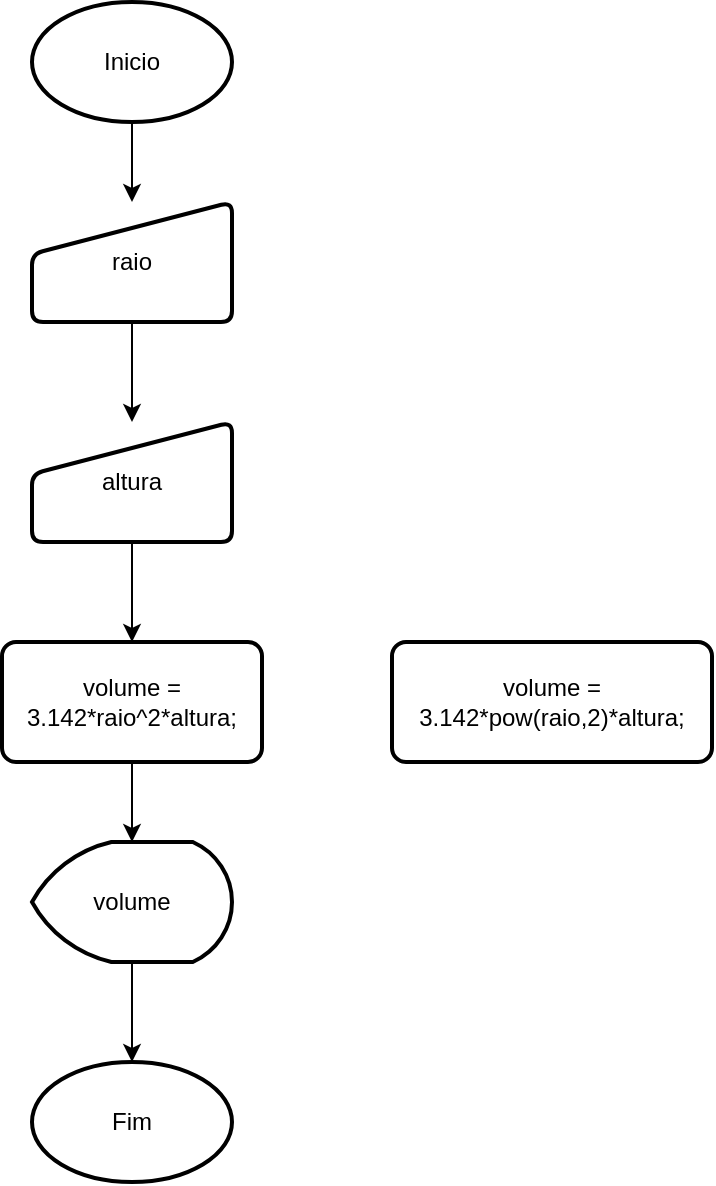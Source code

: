<mxfile version="24.2.5" type="device">
  <diagram name="Página-1" id="gfVTxeTF338LP-wBDbIa">
    <mxGraphModel dx="593" dy="689" grid="1" gridSize="10" guides="1" tooltips="1" connect="1" arrows="1" fold="1" page="1" pageScale="1" pageWidth="827" pageHeight="1169" math="0" shadow="0">
      <root>
        <mxCell id="0" />
        <mxCell id="1" parent="0" />
        <mxCell id="36rCRqDTdEpthYpHMcXS-1" style="edgeStyle=orthogonalEdgeStyle;rounded=0;orthogonalLoop=1;jettySize=auto;html=1;" edge="1" parent="1" source="36rCRqDTdEpthYpHMcXS-2" target="36rCRqDTdEpthYpHMcXS-5">
          <mxGeometry relative="1" as="geometry" />
        </mxCell>
        <mxCell id="36rCRqDTdEpthYpHMcXS-2" value="Inicio" style="strokeWidth=2;html=1;shape=mxgraph.flowchart.start_1;whiteSpace=wrap;" vertex="1" parent="1">
          <mxGeometry x="270" y="100" width="100" height="60" as="geometry" />
        </mxCell>
        <mxCell id="36rCRqDTdEpthYpHMcXS-3" value="Fim" style="strokeWidth=2;html=1;shape=mxgraph.flowchart.start_1;whiteSpace=wrap;" vertex="1" parent="1">
          <mxGeometry x="270" y="630" width="100" height="60" as="geometry" />
        </mxCell>
        <mxCell id="36rCRqDTdEpthYpHMcXS-12" style="edgeStyle=orthogonalEdgeStyle;rounded=0;orthogonalLoop=1;jettySize=auto;html=1;" edge="1" parent="1" source="36rCRqDTdEpthYpHMcXS-5" target="36rCRqDTdEpthYpHMcXS-10">
          <mxGeometry relative="1" as="geometry" />
        </mxCell>
        <mxCell id="36rCRqDTdEpthYpHMcXS-5" value="raio" style="html=1;strokeWidth=2;shape=manualInput;whiteSpace=wrap;rounded=1;size=26;arcSize=11;" vertex="1" parent="1">
          <mxGeometry x="270" y="200" width="100" height="60" as="geometry" />
        </mxCell>
        <mxCell id="36rCRqDTdEpthYpHMcXS-6" style="edgeStyle=orthogonalEdgeStyle;rounded=0;orthogonalLoop=1;jettySize=auto;html=1;" edge="1" parent="1" source="36rCRqDTdEpthYpHMcXS-7" target="36rCRqDTdEpthYpHMcXS-9">
          <mxGeometry relative="1" as="geometry" />
        </mxCell>
        <mxCell id="36rCRqDTdEpthYpHMcXS-7" value="volume = 3.142*raio^2*altura;" style="rounded=1;whiteSpace=wrap;html=1;absoluteArcSize=1;arcSize=14;strokeWidth=2;" vertex="1" parent="1">
          <mxGeometry x="255" y="420" width="130" height="60" as="geometry" />
        </mxCell>
        <mxCell id="36rCRqDTdEpthYpHMcXS-8" style="edgeStyle=orthogonalEdgeStyle;rounded=0;orthogonalLoop=1;jettySize=auto;html=1;" edge="1" parent="1" source="36rCRqDTdEpthYpHMcXS-9" target="36rCRqDTdEpthYpHMcXS-3">
          <mxGeometry relative="1" as="geometry" />
        </mxCell>
        <mxCell id="36rCRqDTdEpthYpHMcXS-9" value="volume" style="strokeWidth=2;html=1;shape=mxgraph.flowchart.display;whiteSpace=wrap;" vertex="1" parent="1">
          <mxGeometry x="270" y="520" width="100" height="60" as="geometry" />
        </mxCell>
        <mxCell id="36rCRqDTdEpthYpHMcXS-13" style="edgeStyle=orthogonalEdgeStyle;rounded=0;orthogonalLoop=1;jettySize=auto;html=1;" edge="1" parent="1" source="36rCRqDTdEpthYpHMcXS-10" target="36rCRqDTdEpthYpHMcXS-7">
          <mxGeometry relative="1" as="geometry" />
        </mxCell>
        <mxCell id="36rCRqDTdEpthYpHMcXS-10" value="altura" style="html=1;strokeWidth=2;shape=manualInput;whiteSpace=wrap;rounded=1;size=26;arcSize=11;" vertex="1" parent="1">
          <mxGeometry x="270" y="310" width="100" height="60" as="geometry" />
        </mxCell>
        <mxCell id="36rCRqDTdEpthYpHMcXS-14" value="volume = 3.142*pow(raio,2)*altura;" style="rounded=1;whiteSpace=wrap;html=1;absoluteArcSize=1;arcSize=14;strokeWidth=2;" vertex="1" parent="1">
          <mxGeometry x="450" y="420" width="160" height="60" as="geometry" />
        </mxCell>
      </root>
    </mxGraphModel>
  </diagram>
</mxfile>
